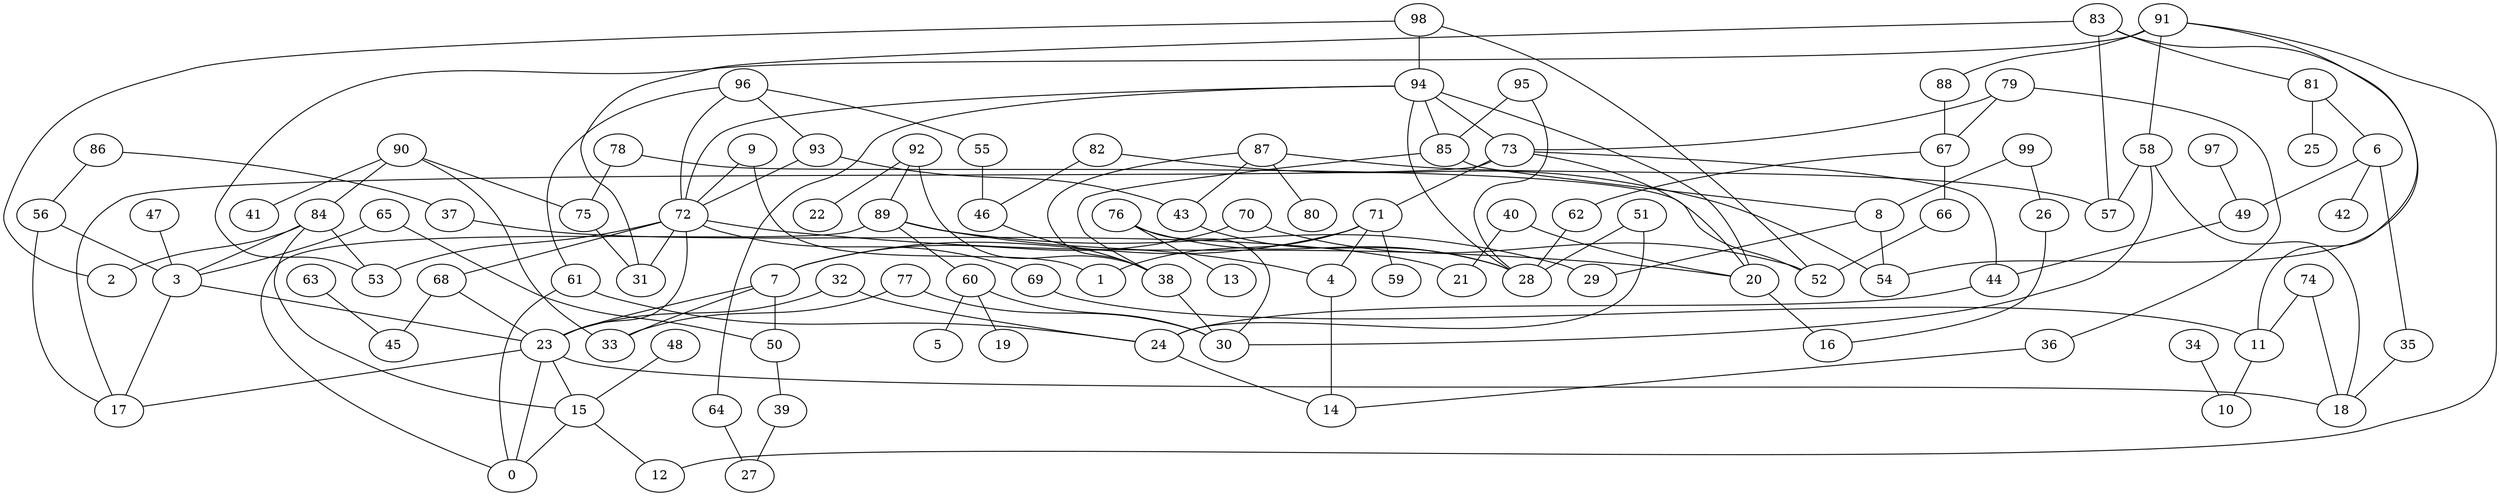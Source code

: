digraph GG_graph {

subgraph G_graph {
edge [color = black]
"48" -> "15" [dir = none]
"97" -> "49" [dir = none]
"78" -> "52" [dir = none]
"82" -> "46" [dir = none]
"63" -> "45" [dir = none]
"99" -> "26" [dir = none]
"99" -> "8" [dir = none]
"49" -> "44" [dir = none]
"9" -> "1" [dir = none]
"60" -> "19" [dir = none]
"60" -> "5" [dir = none]
"60" -> "30" [dir = none]
"89" -> "29" [dir = none]
"98" -> "94" [dir = none]
"77" -> "30" [dir = none]
"87" -> "80" [dir = none]
"87" -> "43" [dir = none]
"74" -> "11" [dir = none]
"32" -> "23" [dir = none]
"75" -> "31" [dir = none]
"65" -> "3" [dir = none]
"7" -> "33" [dir = none]
"7" -> "50" [dir = none]
"7" -> "23" [dir = none]
"85" -> "38" [dir = none]
"23" -> "17" [dir = none]
"23" -> "0" [dir = none]
"23" -> "15" [dir = none]
"88" -> "67" [dir = none]
"83" -> "57" [dir = none]
"83" -> "31" [dir = none]
"83" -> "81" [dir = none]
"83" -> "11" [dir = none]
"72" -> "53" [dir = none]
"72" -> "69" [dir = none]
"72" -> "68" [dir = none]
"72" -> "23" [dir = none]
"3" -> "17" [dir = none]
"62" -> "28" [dir = none]
"15" -> "12" [dir = none]
"91" -> "58" [dir = none]
"91" -> "54" [dir = none]
"91" -> "88" [dir = none]
"91" -> "12" [dir = none]
"94" -> "64" [dir = none]
"94" -> "20" [dir = none]
"94" -> "73" [dir = none]
"94" -> "85" [dir = none]
"94" -> "28" [dir = none]
"94" -> "72" [dir = none]
"68" -> "45" [dir = none]
"90" -> "41" [dir = none]
"90" -> "84" [dir = none]
"11" -> "10" [dir = none]
"73" -> "71" [dir = none]
"71" -> "4" [dir = none]
"71" -> "59" [dir = none]
"71" -> "1" [dir = none]
"92" -> "22" [dir = none]
"92" -> "89" [dir = none]
"92" -> "38" [dir = none]
"84" -> "2" [dir = none]
"84" -> "15" [dir = none]
"86" -> "37" [dir = none]
"20" -> "16" [dir = none]
"40" -> "21" [dir = none]
"40" -> "20" [dir = none]
"81" -> "25" [dir = none]
"81" -> "6" [dir = none]
"69" -> "11" [dir = none]
"95" -> "85" [dir = none]
"34" -> "10" [dir = none]
"8" -> "54" [dir = none]
"35" -> "18" [dir = none]
"44" -> "24" [dir = none]
"64" -> "27" [dir = none]
"79" -> "36" [dir = none]
"79" -> "67" [dir = none]
"56" -> "3" [dir = none]
"51" -> "28" [dir = none]
"37" -> "21" [dir = none]
"46" -> "38" [dir = none]
"67" -> "66" [dir = none]
"50" -> "39" [dir = none]
"70" -> "7" [dir = none]
"66" -> "52" [dir = none]
"96" -> "93" [dir = none]
"96" -> "55" [dir = none]
"96" -> "72" [dir = none]
"43" -> "28" [dir = none]
"47" -> "3" [dir = none]
"36" -> "14" [dir = none]
"76" -> "13" [dir = none]
"76" -> "30" [dir = none]
"76" -> "28" [dir = none]
"6" -> "42" [dir = none]
"6" -> "49" [dir = none]
"6" -> "35" [dir = none]
"61" -> "0" [dir = none]
"86" -> "56" [dir = none]
"84" -> "53" [dir = none]
"9" -> "72" [dir = none]
"73" -> "20" [dir = none]
"98" -> "2" [dir = none]
"51" -> "24" [dir = none]
"93" -> "72" [dir = none]
"55" -> "46" [dir = none]
"65" -> "50" [dir = none]
"58" -> "30" [dir = none]
"89" -> "60" [dir = none]
"24" -> "14" [dir = none]
"15" -> "0" [dir = none]
"98" -> "52" [dir = none]
"26" -> "16" [dir = none]
"93" -> "43" [dir = none]
"96" -> "61" [dir = none]
"89" -> "4" [dir = none]
"38" -> "30" [dir = none]
"78" -> "75" [dir = none]
"73" -> "17" [dir = none]
"3" -> "23" [dir = none]
"58" -> "57" [dir = none]
"32" -> "24" [dir = none]
"72" -> "31" [dir = none]
"85" -> "8" [dir = none]
"4" -> "14" [dir = none]
"73" -> "44" [dir = none]
"61" -> "24" [dir = none]
"72" -> "20" [dir = none]
"91" -> "53" [dir = none]
"90" -> "33" [dir = none]
"67" -> "62" [dir = none]
"89" -> "0" [dir = none]
"82" -> "54" [dir = none]
"68" -> "23" [dir = none]
"23" -> "18" [dir = none]
"84" -> "3" [dir = none]
"77" -> "33" [dir = none]
"71" -> "7" [dir = none]
"58" -> "18" [dir = none]
"39" -> "27" [dir = none]
"70" -> "52" [dir = none]
"87" -> "57" [dir = none]
"74" -> "18" [dir = none]
"56" -> "17" [dir = none]
"95" -> "28" [dir = none]
"90" -> "75" [dir = none]
"79" -> "73" [dir = none]
"8" -> "29" [dir = none]
"87" -> "38" [dir = none]
}

}
